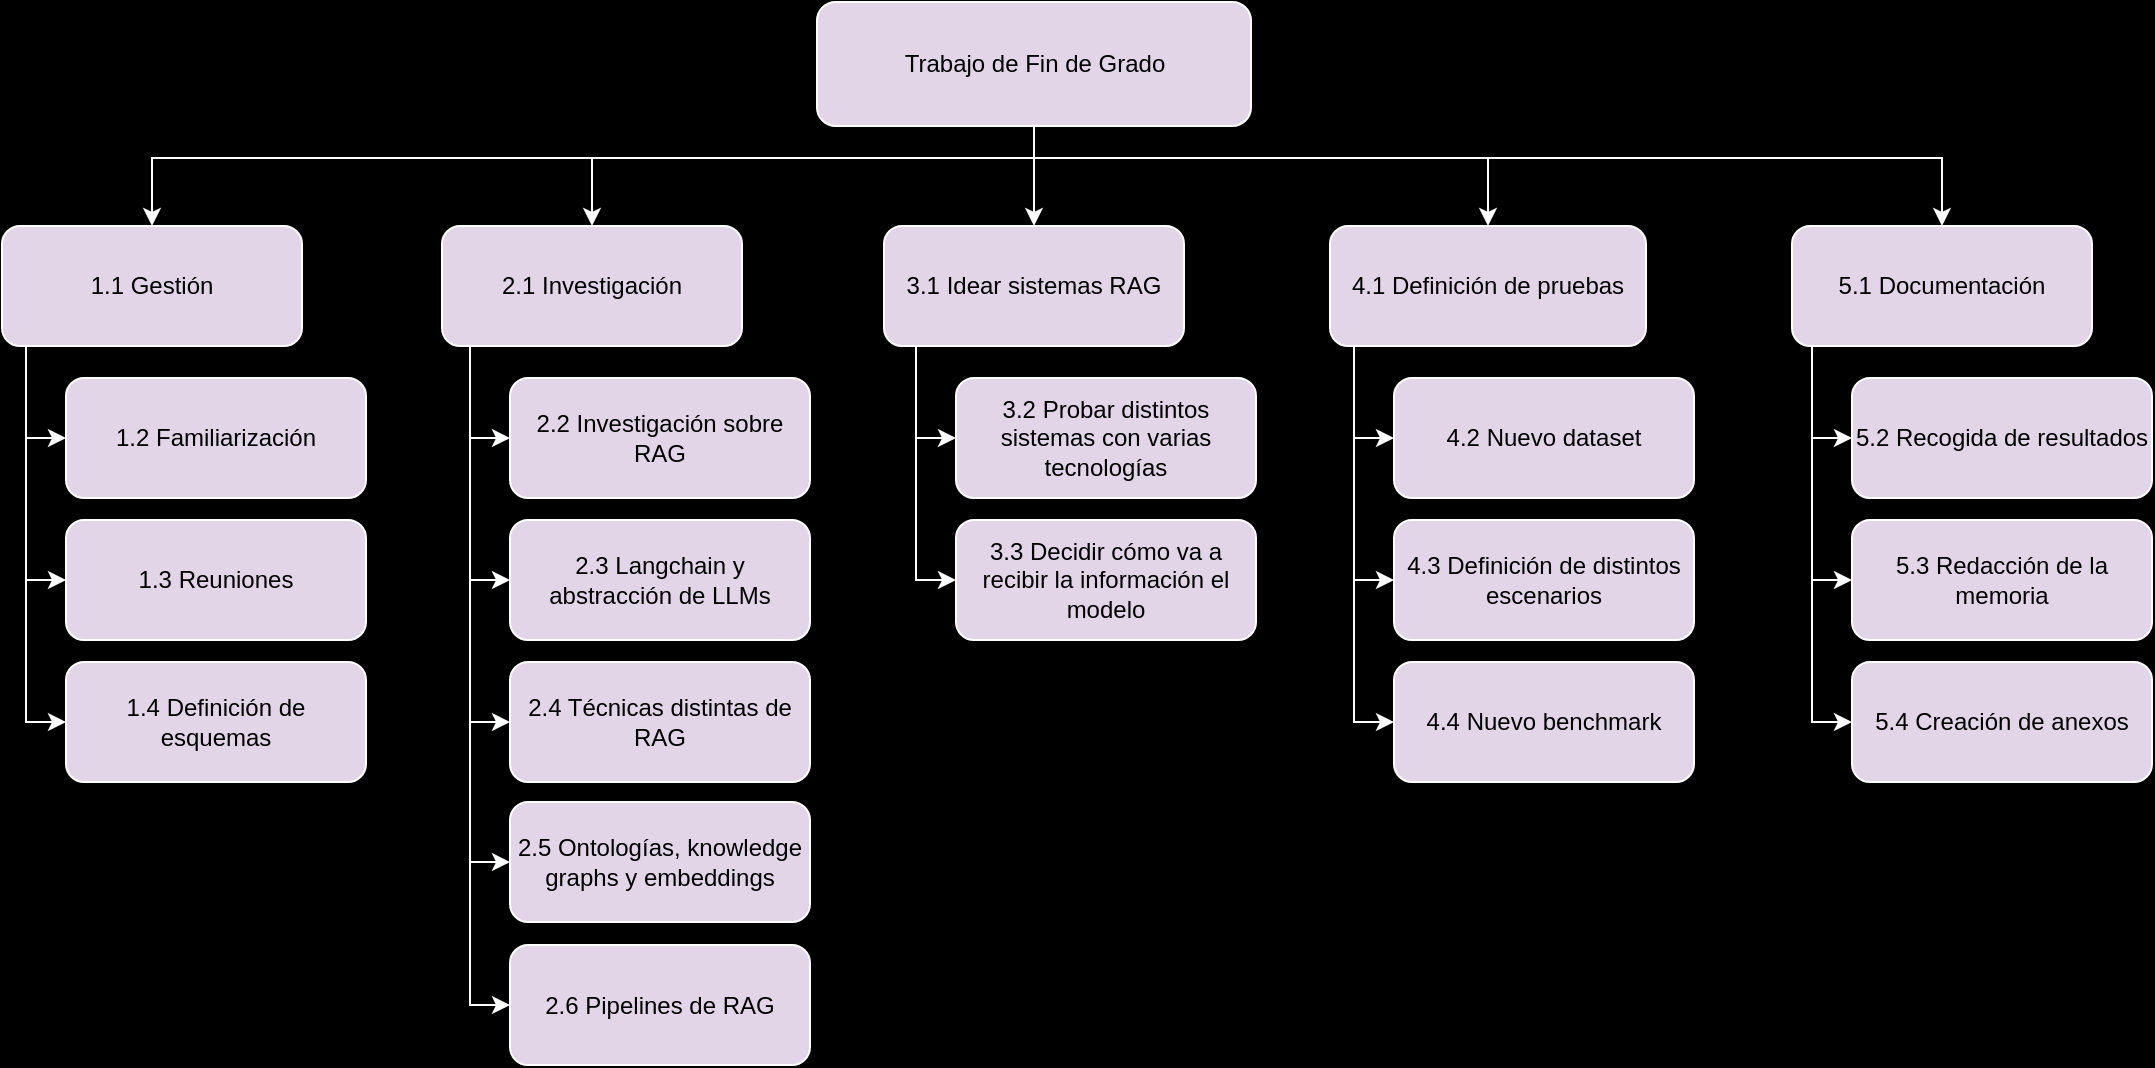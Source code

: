 <mxfile version="24.4.2" type="device">
  <diagram name="Página-1" id="6qr9ekkc8sHXhZCO0Fin">
    <mxGraphModel dx="1430" dy="538" grid="0" gridSize="10" guides="1" tooltips="1" connect="1" arrows="1" fold="1" page="0" pageScale="1" pageWidth="827" pageHeight="1169" background="#000000" math="0" shadow="0">
      <root>
        <mxCell id="0" />
        <mxCell id="1" parent="0" />
        <mxCell id="-WcRJkji5p8QW7Jqafv1-1" style="edgeStyle=orthogonalEdgeStyle;rounded=0;orthogonalLoop=1;jettySize=auto;html=1;fillColor=#e1d5e7;strokeColor=#FFFFFF;" parent="1" source="JfemR9hOxGc9EJMZjJN3-1" target="JfemR9hOxGc9EJMZjJN3-2" edge="1">
          <mxGeometry relative="1" as="geometry">
            <Array as="points">
              <mxPoint x="531" y="161" />
              <mxPoint x="90" y="161" />
            </Array>
          </mxGeometry>
        </mxCell>
        <mxCell id="-WcRJkji5p8QW7Jqafv1-2" style="edgeStyle=orthogonalEdgeStyle;rounded=0;orthogonalLoop=1;jettySize=auto;html=1;fillColor=#e1d5e7;strokeColor=#FFFFFF;" parent="1" source="JfemR9hOxGc9EJMZjJN3-1" target="JfemR9hOxGc9EJMZjJN3-6" edge="1">
          <mxGeometry relative="1" as="geometry">
            <Array as="points">
              <mxPoint x="531" y="161" />
              <mxPoint x="310" y="161" />
            </Array>
          </mxGeometry>
        </mxCell>
        <mxCell id="-WcRJkji5p8QW7Jqafv1-3" style="edgeStyle=orthogonalEdgeStyle;rounded=0;orthogonalLoop=1;jettySize=auto;html=1;entryX=0.5;entryY=0;entryDx=0;entryDy=0;fillColor=#e1d5e7;strokeColor=#FFFFFF;" parent="1" source="JfemR9hOxGc9EJMZjJN3-1" target="JfemR9hOxGc9EJMZjJN3-12" edge="1">
          <mxGeometry relative="1" as="geometry" />
        </mxCell>
        <mxCell id="-WcRJkji5p8QW7Jqafv1-4" style="edgeStyle=orthogonalEdgeStyle;rounded=0;orthogonalLoop=1;jettySize=auto;html=1;fillColor=#e1d5e7;strokeColor=#FFFFFF;" parent="1" source="JfemR9hOxGc9EJMZjJN3-1" target="JfemR9hOxGc9EJMZjJN3-15" edge="1">
          <mxGeometry relative="1" as="geometry">
            <Array as="points">
              <mxPoint x="531" y="161" />
              <mxPoint x="758" y="161" />
            </Array>
          </mxGeometry>
        </mxCell>
        <mxCell id="-WcRJkji5p8QW7Jqafv1-5" style="edgeStyle=orthogonalEdgeStyle;rounded=0;orthogonalLoop=1;jettySize=auto;html=1;fillColor=#e1d5e7;strokeColor=#FFFFFF;" parent="1" source="JfemR9hOxGc9EJMZjJN3-1" target="JfemR9hOxGc9EJMZjJN3-19" edge="1">
          <mxGeometry relative="1" as="geometry">
            <Array as="points">
              <mxPoint x="531" y="161" />
              <mxPoint x="985" y="161" />
            </Array>
          </mxGeometry>
        </mxCell>
        <mxCell id="JfemR9hOxGc9EJMZjJN3-1" value="Trabajo de Fin de Grado" style="rounded=1;whiteSpace=wrap;html=1;fillColor=#e1d5e7;strokeColor=#FFFFFF;" parent="1" vertex="1">
          <mxGeometry x="422.5" y="83" width="217" height="62" as="geometry" />
        </mxCell>
        <mxCell id="-WcRJkji5p8QW7Jqafv1-6" style="edgeStyle=orthogonalEdgeStyle;rounded=0;orthogonalLoop=1;jettySize=auto;html=1;entryX=0;entryY=0.5;entryDx=0;entryDy=0;fillColor=#e1d5e7;strokeColor=#FFFFFF;" parent="1" source="JfemR9hOxGc9EJMZjJN3-2" target="JfemR9hOxGc9EJMZjJN3-3" edge="1">
          <mxGeometry relative="1" as="geometry">
            <Array as="points">
              <mxPoint x="27" y="301" />
            </Array>
          </mxGeometry>
        </mxCell>
        <mxCell id="-WcRJkji5p8QW7Jqafv1-8" style="edgeStyle=orthogonalEdgeStyle;rounded=0;orthogonalLoop=1;jettySize=auto;html=1;entryX=0;entryY=0.5;entryDx=0;entryDy=0;fillColor=#e1d5e7;strokeColor=#FFFFFF;" parent="1" source="JfemR9hOxGc9EJMZjJN3-2" target="JfemR9hOxGc9EJMZjJN3-4" edge="1">
          <mxGeometry relative="1" as="geometry">
            <Array as="points">
              <mxPoint x="27" y="372" />
            </Array>
          </mxGeometry>
        </mxCell>
        <mxCell id="-WcRJkji5p8QW7Jqafv1-9" style="edgeStyle=orthogonalEdgeStyle;rounded=0;orthogonalLoop=1;jettySize=auto;html=1;entryX=0;entryY=0.5;entryDx=0;entryDy=0;fillColor=#e1d5e7;strokeColor=#FFFFFF;" parent="1" source="JfemR9hOxGc9EJMZjJN3-2" target="JfemR9hOxGc9EJMZjJN3-5" edge="1">
          <mxGeometry relative="1" as="geometry">
            <Array as="points">
              <mxPoint x="27" y="443" />
            </Array>
          </mxGeometry>
        </mxCell>
        <mxCell id="JfemR9hOxGc9EJMZjJN3-2" value="1.1 Gestión" style="rounded=1;whiteSpace=wrap;html=1;fillColor=#e1d5e7;strokeColor=#FFFFFF;" parent="1" vertex="1">
          <mxGeometry x="15" y="195" width="150" height="60" as="geometry" />
        </mxCell>
        <mxCell id="JfemR9hOxGc9EJMZjJN3-3" value="1.2 Familiarización" style="rounded=1;whiteSpace=wrap;html=1;fillColor=#e1d5e7;strokeColor=#FFFFFF;" parent="1" vertex="1">
          <mxGeometry x="47" y="271" width="150" height="60" as="geometry" />
        </mxCell>
        <mxCell id="JfemR9hOxGc9EJMZjJN3-4" value="1.3 Reuniones" style="rounded=1;whiteSpace=wrap;html=1;fillColor=#e1d5e7;strokeColor=#FFFFFF;" parent="1" vertex="1">
          <mxGeometry x="47" y="342" width="150" height="60" as="geometry" />
        </mxCell>
        <mxCell id="JfemR9hOxGc9EJMZjJN3-5" value="1.4 Definición de esquemas" style="rounded=1;whiteSpace=wrap;html=1;fillColor=#e1d5e7;strokeColor=#FFFFFF;" parent="1" vertex="1">
          <mxGeometry x="47" y="413" width="150" height="60" as="geometry" />
        </mxCell>
        <mxCell id="-WcRJkji5p8QW7Jqafv1-10" style="edgeStyle=orthogonalEdgeStyle;rounded=0;orthogonalLoop=1;jettySize=auto;html=1;entryX=0;entryY=0.5;entryDx=0;entryDy=0;fillColor=#e1d5e7;strokeColor=#FFFFFF;" parent="1" source="JfemR9hOxGc9EJMZjJN3-6" target="JfemR9hOxGc9EJMZjJN3-7" edge="1">
          <mxGeometry relative="1" as="geometry">
            <Array as="points">
              <mxPoint x="249" y="301" />
            </Array>
          </mxGeometry>
        </mxCell>
        <mxCell id="-WcRJkji5p8QW7Jqafv1-11" style="edgeStyle=orthogonalEdgeStyle;rounded=0;orthogonalLoop=1;jettySize=auto;html=1;entryX=0;entryY=0.5;entryDx=0;entryDy=0;fillColor=#e1d5e7;strokeColor=#FFFFFF;" parent="1" source="JfemR9hOxGc9EJMZjJN3-6" target="JfemR9hOxGc9EJMZjJN3-8" edge="1">
          <mxGeometry relative="1" as="geometry">
            <Array as="points">
              <mxPoint x="249" y="372" />
            </Array>
          </mxGeometry>
        </mxCell>
        <mxCell id="-WcRJkji5p8QW7Jqafv1-12" style="edgeStyle=orthogonalEdgeStyle;rounded=0;orthogonalLoop=1;jettySize=auto;html=1;entryX=0;entryY=0.5;entryDx=0;entryDy=0;fillColor=#e1d5e7;strokeColor=#FFFFFF;" parent="1" source="JfemR9hOxGc9EJMZjJN3-6" target="JfemR9hOxGc9EJMZjJN3-9" edge="1">
          <mxGeometry relative="1" as="geometry">
            <Array as="points">
              <mxPoint x="249" y="443" />
            </Array>
          </mxGeometry>
        </mxCell>
        <mxCell id="-WcRJkji5p8QW7Jqafv1-13" style="edgeStyle=orthogonalEdgeStyle;rounded=0;orthogonalLoop=1;jettySize=auto;html=1;entryX=0;entryY=0.5;entryDx=0;entryDy=0;fillColor=#e1d5e7;strokeColor=#FFFFFF;" parent="1" source="JfemR9hOxGc9EJMZjJN3-6" target="JfemR9hOxGc9EJMZjJN3-10" edge="1">
          <mxGeometry relative="1" as="geometry">
            <Array as="points">
              <mxPoint x="249" y="513" />
            </Array>
          </mxGeometry>
        </mxCell>
        <mxCell id="-WcRJkji5p8QW7Jqafv1-14" style="edgeStyle=orthogonalEdgeStyle;rounded=0;orthogonalLoop=1;jettySize=auto;html=1;entryX=0;entryY=0.5;entryDx=0;entryDy=0;fillColor=#e1d5e7;strokeColor=#FFFFFF;" parent="1" source="JfemR9hOxGc9EJMZjJN3-6" target="JfemR9hOxGc9EJMZjJN3-11" edge="1">
          <mxGeometry relative="1" as="geometry">
            <Array as="points">
              <mxPoint x="249" y="585" />
            </Array>
          </mxGeometry>
        </mxCell>
        <mxCell id="JfemR9hOxGc9EJMZjJN3-6" value="2.1 Investigación" style="rounded=1;whiteSpace=wrap;html=1;fillColor=#e1d5e7;strokeColor=#FFFFFF;" parent="1" vertex="1">
          <mxGeometry x="235" y="195" width="150" height="60" as="geometry" />
        </mxCell>
        <mxCell id="JfemR9hOxGc9EJMZjJN3-7" value="2.2 Investigación sobre RAG" style="rounded=1;whiteSpace=wrap;html=1;fillColor=#e1d5e7;strokeColor=#FFFFFF;" parent="1" vertex="1">
          <mxGeometry x="269" y="271" width="150" height="60" as="geometry" />
        </mxCell>
        <mxCell id="JfemR9hOxGc9EJMZjJN3-8" value="2.3 Langchain y abstracción de LLMs" style="rounded=1;whiteSpace=wrap;html=1;fillColor=#e1d5e7;strokeColor=#FFFFFF;" parent="1" vertex="1">
          <mxGeometry x="269" y="342" width="150" height="60" as="geometry" />
        </mxCell>
        <mxCell id="JfemR9hOxGc9EJMZjJN3-9" value="2.4 Técnicas distintas de RAG" style="rounded=1;whiteSpace=wrap;html=1;fillColor=#e1d5e7;strokeColor=#FFFFFF;" parent="1" vertex="1">
          <mxGeometry x="269" y="413" width="150" height="60" as="geometry" />
        </mxCell>
        <mxCell id="JfemR9hOxGc9EJMZjJN3-10" value="2.5 Ontologías, knowledge graphs y embeddings" style="rounded=1;whiteSpace=wrap;html=1;fillColor=#e1d5e7;strokeColor=#FFFFFF;" parent="1" vertex="1">
          <mxGeometry x="269" y="483" width="150" height="60" as="geometry" />
        </mxCell>
        <mxCell id="JfemR9hOxGc9EJMZjJN3-11" value="2.6 Pipelines de RAG" style="rounded=1;whiteSpace=wrap;html=1;fillColor=#e1d5e7;strokeColor=#FFFFFF;" parent="1" vertex="1">
          <mxGeometry x="269" y="554.5" width="150" height="60" as="geometry" />
        </mxCell>
        <mxCell id="-WcRJkji5p8QW7Jqafv1-15" style="edgeStyle=orthogonalEdgeStyle;rounded=0;orthogonalLoop=1;jettySize=auto;html=1;entryX=0;entryY=0.5;entryDx=0;entryDy=0;fillColor=#e1d5e7;strokeColor=#FFFFFF;" parent="1" source="JfemR9hOxGc9EJMZjJN3-12" target="JfemR9hOxGc9EJMZjJN3-13" edge="1">
          <mxGeometry relative="1" as="geometry">
            <Array as="points">
              <mxPoint x="472" y="301" />
            </Array>
          </mxGeometry>
        </mxCell>
        <mxCell id="-WcRJkji5p8QW7Jqafv1-16" style="edgeStyle=orthogonalEdgeStyle;rounded=0;orthogonalLoop=1;jettySize=auto;html=1;entryX=0;entryY=0.5;entryDx=0;entryDy=0;fillColor=#e1d5e7;strokeColor=#FFFFFF;" parent="1" source="JfemR9hOxGc9EJMZjJN3-12" target="JfemR9hOxGc9EJMZjJN3-14" edge="1">
          <mxGeometry relative="1" as="geometry">
            <Array as="points">
              <mxPoint x="472" y="372" />
            </Array>
          </mxGeometry>
        </mxCell>
        <mxCell id="JfemR9hOxGc9EJMZjJN3-12" value="3.1 Idear sistemas RAG" style="rounded=1;whiteSpace=wrap;html=1;fillColor=#e1d5e7;strokeColor=#FFFFFF;" parent="1" vertex="1">
          <mxGeometry x="456" y="195" width="150" height="60" as="geometry" />
        </mxCell>
        <mxCell id="JfemR9hOxGc9EJMZjJN3-13" value="3.2 Probar distintos sistemas con varias tecnologías" style="rounded=1;whiteSpace=wrap;html=1;fillColor=#e1d5e7;strokeColor=#FFFFFF;" parent="1" vertex="1">
          <mxGeometry x="492" y="271" width="150" height="60" as="geometry" />
        </mxCell>
        <mxCell id="JfemR9hOxGc9EJMZjJN3-14" value="3.3 Decidir cómo va a recibir la información el modelo" style="rounded=1;whiteSpace=wrap;html=1;fillColor=#e1d5e7;strokeColor=#FFFFFF;" parent="1" vertex="1">
          <mxGeometry x="492" y="342" width="150" height="60" as="geometry" />
        </mxCell>
        <mxCell id="-WcRJkji5p8QW7Jqafv1-17" style="edgeStyle=orthogonalEdgeStyle;rounded=0;orthogonalLoop=1;jettySize=auto;html=1;entryX=0;entryY=0.5;entryDx=0;entryDy=0;fillColor=#e1d5e7;strokeColor=#FFFFFF;" parent="1" source="JfemR9hOxGc9EJMZjJN3-15" target="JfemR9hOxGc9EJMZjJN3-16" edge="1">
          <mxGeometry relative="1" as="geometry">
            <Array as="points">
              <mxPoint x="691" y="301" />
            </Array>
          </mxGeometry>
        </mxCell>
        <mxCell id="-WcRJkji5p8QW7Jqafv1-19" style="edgeStyle=orthogonalEdgeStyle;rounded=0;orthogonalLoop=1;jettySize=auto;html=1;entryX=0;entryY=0.5;entryDx=0;entryDy=0;fillColor=#e1d5e7;strokeColor=#FFFFFF;" parent="1" source="JfemR9hOxGc9EJMZjJN3-15" target="JfemR9hOxGc9EJMZjJN3-18" edge="1">
          <mxGeometry relative="1" as="geometry">
            <Array as="points">
              <mxPoint x="691" y="372" />
            </Array>
          </mxGeometry>
        </mxCell>
        <mxCell id="FhtvXfvZh2ODf_6C82th-1" style="edgeStyle=orthogonalEdgeStyle;rounded=0;orthogonalLoop=1;jettySize=auto;html=1;strokeColor=#FCFCFC;" edge="1" parent="1" source="JfemR9hOxGc9EJMZjJN3-15" target="JfemR9hOxGc9EJMZjJN3-17">
          <mxGeometry relative="1" as="geometry">
            <Array as="points">
              <mxPoint x="691" y="443" />
            </Array>
          </mxGeometry>
        </mxCell>
        <mxCell id="JfemR9hOxGc9EJMZjJN3-15" value="4.1 Definición de pruebas" style="rounded=1;whiteSpace=wrap;html=1;fillColor=#e1d5e7;strokeColor=#FFFFFF;" parent="1" vertex="1">
          <mxGeometry x="679" y="195" width="158" height="60" as="geometry" />
        </mxCell>
        <mxCell id="JfemR9hOxGc9EJMZjJN3-16" value="4.2 Nuevo dataset" style="rounded=1;whiteSpace=wrap;html=1;fillColor=#e1d5e7;strokeColor=#FFFFFF;" parent="1" vertex="1">
          <mxGeometry x="711" y="271" width="150" height="60" as="geometry" />
        </mxCell>
        <mxCell id="JfemR9hOxGc9EJMZjJN3-17" value="4.4 Nuevo benchmark" style="rounded=1;whiteSpace=wrap;html=1;fillColor=#e1d5e7;strokeColor=#FFFFFF;" parent="1" vertex="1">
          <mxGeometry x="711" y="413" width="150" height="60" as="geometry" />
        </mxCell>
        <mxCell id="JfemR9hOxGc9EJMZjJN3-18" value="4.3 Definición de distintos escenarios" style="rounded=1;whiteSpace=wrap;html=1;fillColor=#e1d5e7;strokeColor=#FFFFFF;" parent="1" vertex="1">
          <mxGeometry x="711" y="342" width="150" height="60" as="geometry" />
        </mxCell>
        <mxCell id="-WcRJkji5p8QW7Jqafv1-20" style="edgeStyle=orthogonalEdgeStyle;rounded=0;orthogonalLoop=1;jettySize=auto;html=1;entryX=0;entryY=0.5;entryDx=0;entryDy=0;fillColor=#e1d5e7;strokeColor=#FFFFFF;" parent="1" source="JfemR9hOxGc9EJMZjJN3-19" target="JfemR9hOxGc9EJMZjJN3-20" edge="1">
          <mxGeometry relative="1" as="geometry">
            <Array as="points">
              <mxPoint x="920" y="301" />
            </Array>
          </mxGeometry>
        </mxCell>
        <mxCell id="-WcRJkji5p8QW7Jqafv1-21" style="edgeStyle=orthogonalEdgeStyle;rounded=0;orthogonalLoop=1;jettySize=auto;html=1;entryX=0;entryY=0.5;entryDx=0;entryDy=0;fillColor=#e1d5e7;strokeColor=#FFFFFF;" parent="1" source="JfemR9hOxGc9EJMZjJN3-19" target="JfemR9hOxGc9EJMZjJN3-21" edge="1">
          <mxGeometry relative="1" as="geometry">
            <Array as="points">
              <mxPoint x="920" y="372" />
            </Array>
          </mxGeometry>
        </mxCell>
        <mxCell id="-WcRJkji5p8QW7Jqafv1-22" style="edgeStyle=orthogonalEdgeStyle;rounded=0;orthogonalLoop=1;jettySize=auto;html=1;entryX=0;entryY=0.5;entryDx=0;entryDy=0;fillColor=#e1d5e7;strokeColor=#FFFFFF;" parent="1" source="JfemR9hOxGc9EJMZjJN3-19" target="JfemR9hOxGc9EJMZjJN3-22" edge="1">
          <mxGeometry relative="1" as="geometry">
            <Array as="points">
              <mxPoint x="920" y="443" />
            </Array>
          </mxGeometry>
        </mxCell>
        <mxCell id="JfemR9hOxGc9EJMZjJN3-19" value="5.1 Documentación" style="rounded=1;whiteSpace=wrap;html=1;fillColor=#e1d5e7;strokeColor=#FFFFFF;" parent="1" vertex="1">
          <mxGeometry x="910" y="195" width="150" height="60" as="geometry" />
        </mxCell>
        <mxCell id="JfemR9hOxGc9EJMZjJN3-20" value="5.2 Recogida de resultados" style="rounded=1;whiteSpace=wrap;html=1;fillColor=#e1d5e7;strokeColor=#FFFFFF;" parent="1" vertex="1">
          <mxGeometry x="940" y="271" width="150" height="60" as="geometry" />
        </mxCell>
        <mxCell id="JfemR9hOxGc9EJMZjJN3-21" value="5.3 Redacción de la memoria" style="rounded=1;whiteSpace=wrap;html=1;fillColor=#e1d5e7;strokeColor=#FFFFFF;" parent="1" vertex="1">
          <mxGeometry x="940" y="342" width="150" height="60" as="geometry" />
        </mxCell>
        <mxCell id="JfemR9hOxGc9EJMZjJN3-22" value="5.4 Creación de anexos" style="rounded=1;whiteSpace=wrap;html=1;fillColor=#e1d5e7;strokeColor=#FFFFFF;" parent="1" vertex="1">
          <mxGeometry x="940" y="413" width="150" height="60" as="geometry" />
        </mxCell>
      </root>
    </mxGraphModel>
  </diagram>
</mxfile>
